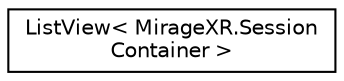digraph "Graphical Class Hierarchy"
{
 // INTERACTIVE_SVG=YES
 // LATEX_PDF_SIZE
  edge [fontname="Helvetica",fontsize="10",labelfontname="Helvetica",labelfontsize="10"];
  node [fontname="Helvetica",fontsize="10",shape=record];
  rankdir="LR";
  Node0 [label="ListView\< MirageXR.Session\lContainer \>",height=0.2,width=0.4,color="black", fillcolor="white", style="filled",URL="$class_mirage_x_r_1_1_list_view.html",tooltip=" "];
}
